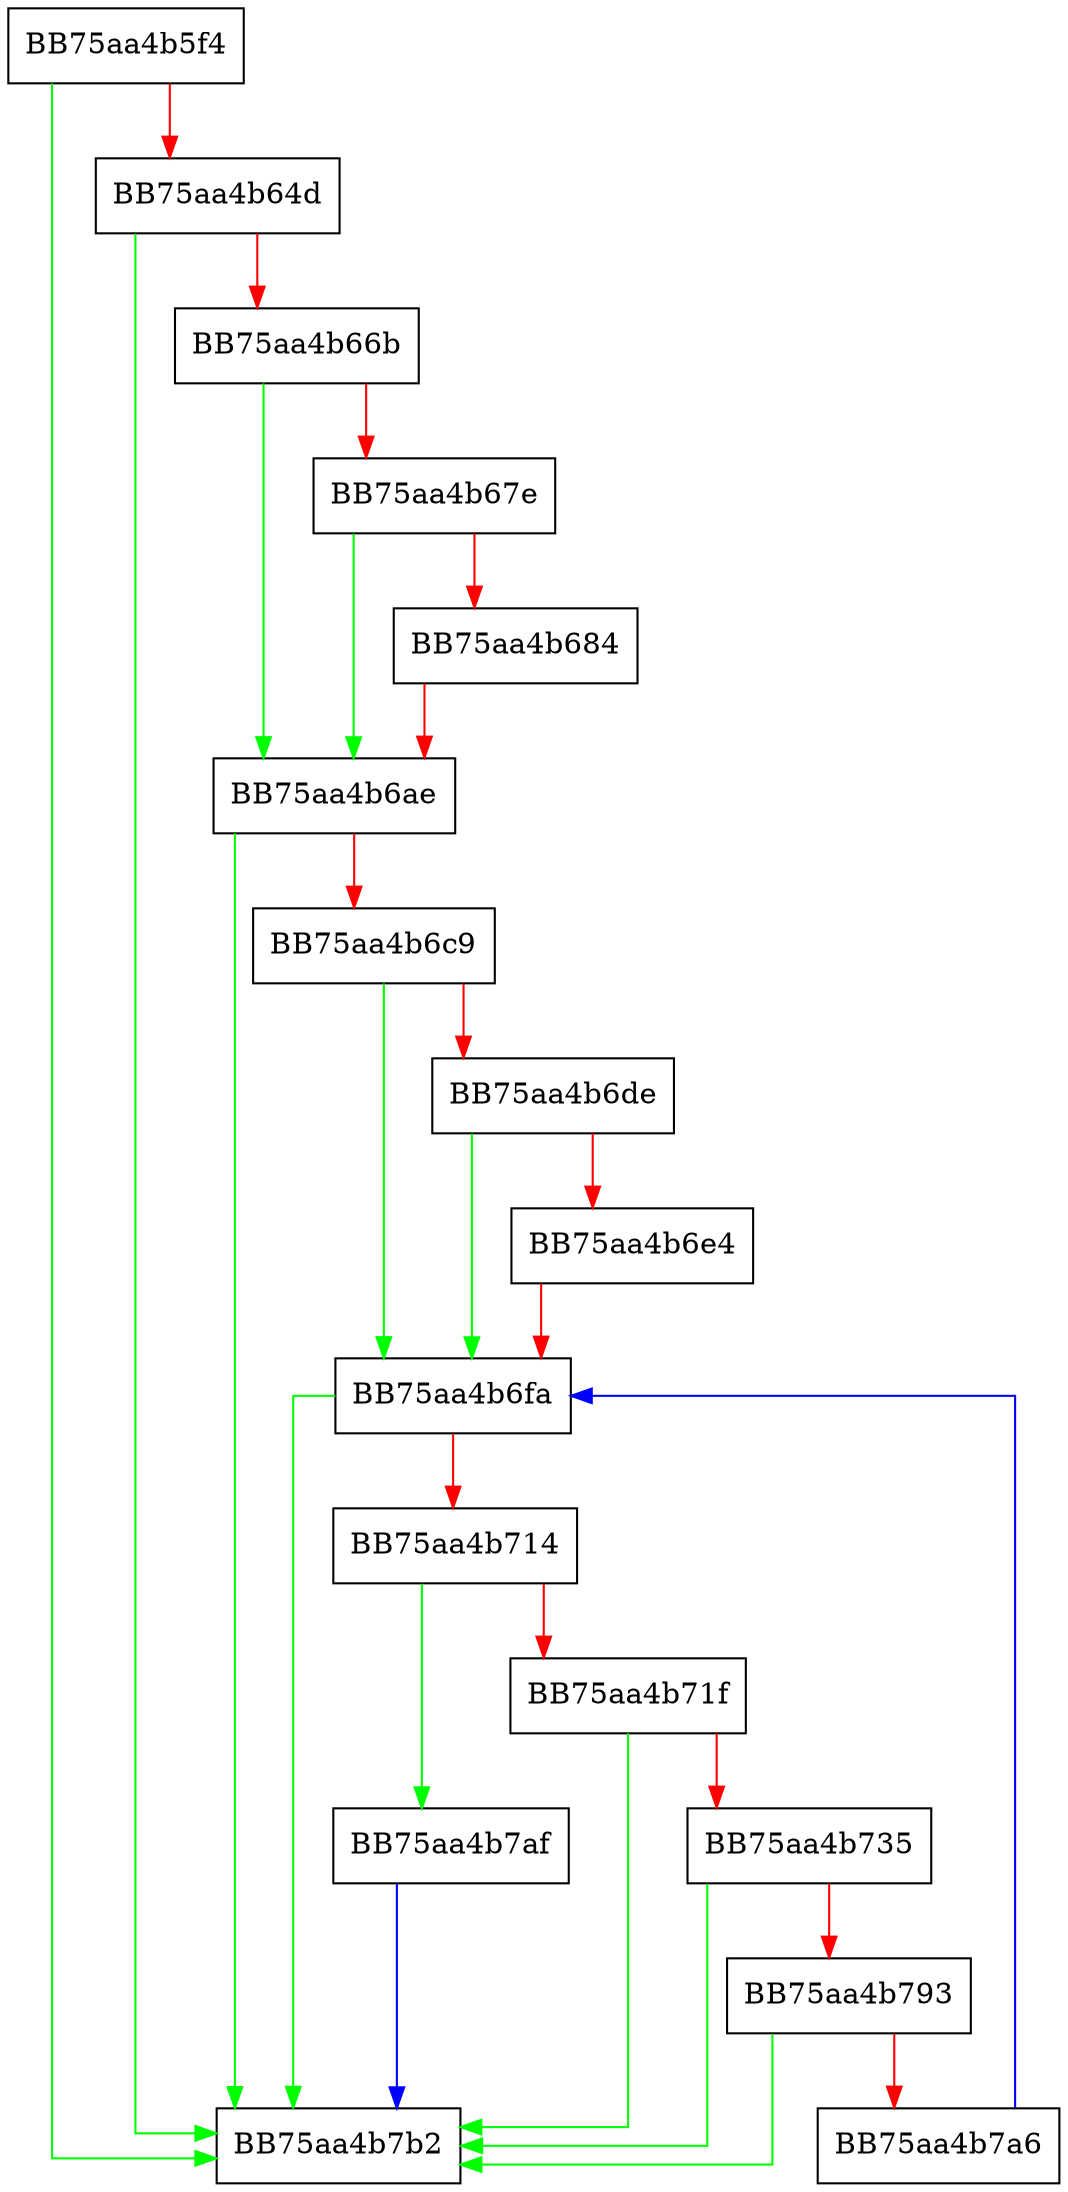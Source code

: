 digraph UnpackSections {
  node [shape="box"];
  graph [splines=ortho];
  BB75aa4b5f4 -> BB75aa4b7b2 [color="green"];
  BB75aa4b5f4 -> BB75aa4b64d [color="red"];
  BB75aa4b64d -> BB75aa4b7b2 [color="green"];
  BB75aa4b64d -> BB75aa4b66b [color="red"];
  BB75aa4b66b -> BB75aa4b6ae [color="green"];
  BB75aa4b66b -> BB75aa4b67e [color="red"];
  BB75aa4b67e -> BB75aa4b6ae [color="green"];
  BB75aa4b67e -> BB75aa4b684 [color="red"];
  BB75aa4b684 -> BB75aa4b6ae [color="red"];
  BB75aa4b6ae -> BB75aa4b7b2 [color="green"];
  BB75aa4b6ae -> BB75aa4b6c9 [color="red"];
  BB75aa4b6c9 -> BB75aa4b6fa [color="green"];
  BB75aa4b6c9 -> BB75aa4b6de [color="red"];
  BB75aa4b6de -> BB75aa4b6fa [color="green"];
  BB75aa4b6de -> BB75aa4b6e4 [color="red"];
  BB75aa4b6e4 -> BB75aa4b6fa [color="red"];
  BB75aa4b6fa -> BB75aa4b7b2 [color="green"];
  BB75aa4b6fa -> BB75aa4b714 [color="red"];
  BB75aa4b714 -> BB75aa4b7af [color="green"];
  BB75aa4b714 -> BB75aa4b71f [color="red"];
  BB75aa4b71f -> BB75aa4b7b2 [color="green"];
  BB75aa4b71f -> BB75aa4b735 [color="red"];
  BB75aa4b735 -> BB75aa4b7b2 [color="green"];
  BB75aa4b735 -> BB75aa4b793 [color="red"];
  BB75aa4b793 -> BB75aa4b7b2 [color="green"];
  BB75aa4b793 -> BB75aa4b7a6 [color="red"];
  BB75aa4b7a6 -> BB75aa4b6fa [color="blue"];
  BB75aa4b7af -> BB75aa4b7b2 [color="blue"];
}